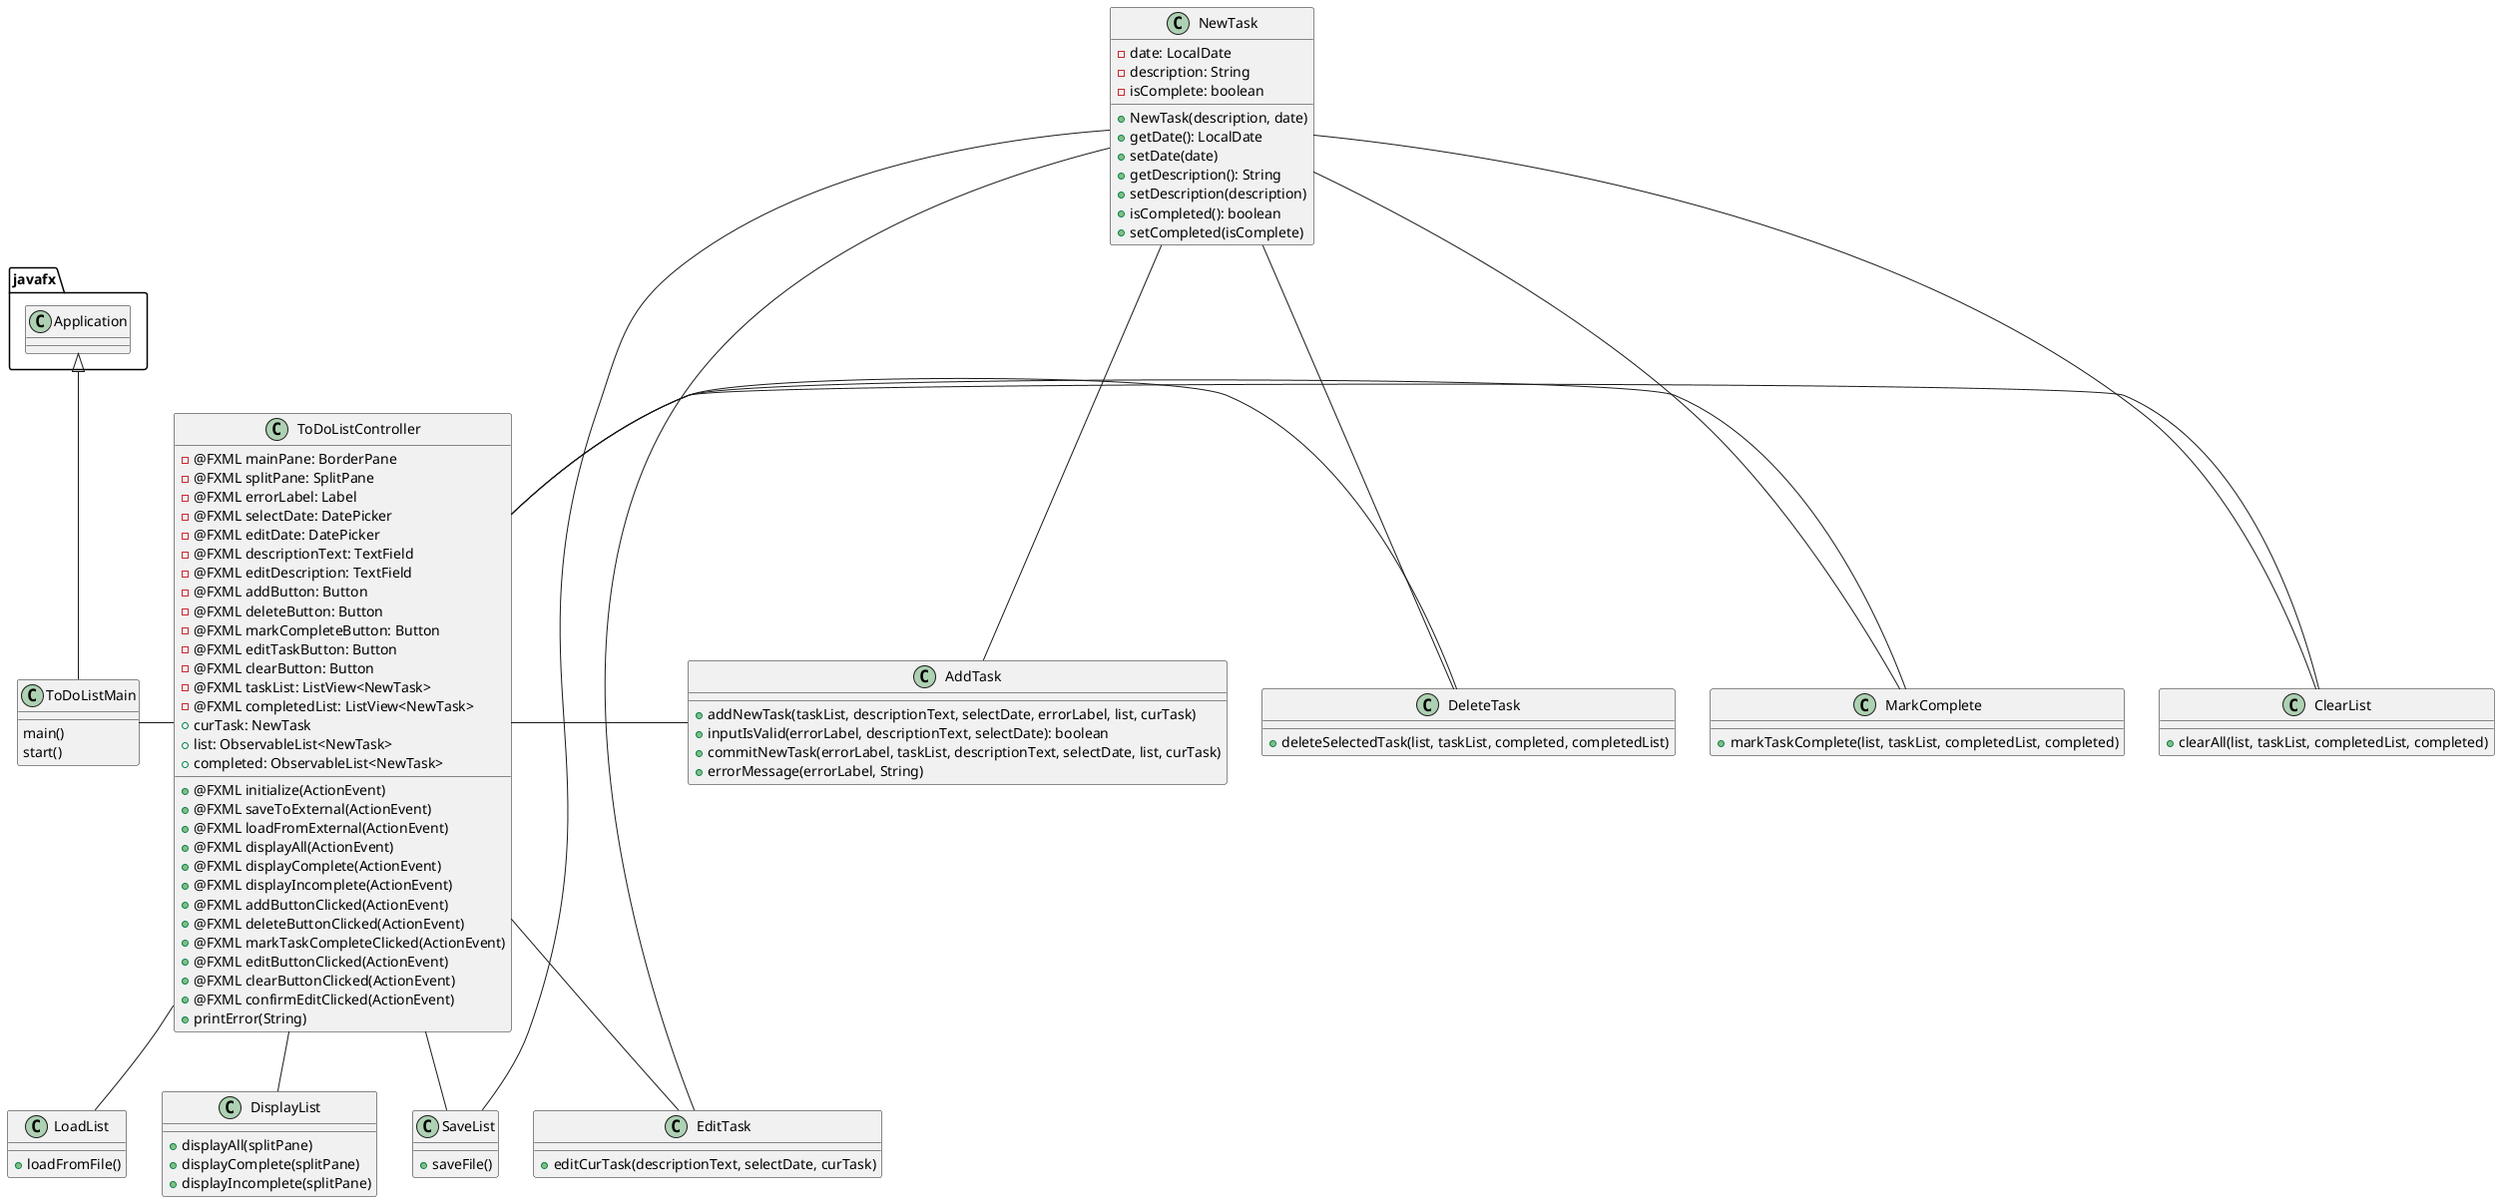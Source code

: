 @startuml
'https://plantuml.com/class-diagram

class ToDoListMain {
    main()
    start()
}

class ToDoListController {
    - @FXML mainPane: BorderPane
    - @FXML splitPane: SplitPane
    - @FXML errorLabel: Label
    - @FXML selectDate: DatePicker
    - @FXML editDate: DatePicker
    - @FXML descriptionText: TextField
    - @FXML editDescription: TextField
    - @FXML addButton: Button
    - @FXML deleteButton: Button
    - @FXML markCompleteButton: Button
    - @FXML editTaskButton: Button
    - @FXML clearButton: Button
    - @FXML taskList: ListView<NewTask>
    - @FXML completedList: ListView<NewTask>
    + curTask: NewTask
    + list: ObservableList<NewTask>
    + completed: ObservableList<NewTask>

    + @FXML initialize(ActionEvent)
    + @FXML saveToExternal(ActionEvent)
    + @FXML loadFromExternal(ActionEvent)
    + @FXML displayAll(ActionEvent)
    + @FXML displayComplete(ActionEvent)
    + @FXML displayIncomplete(ActionEvent)
    + @FXML addButtonClicked(ActionEvent)
    + @FXML deleteButtonClicked(ActionEvent)
    + @FXML markTaskCompleteClicked(ActionEvent)
    + @FXML editButtonClicked(ActionEvent)
    + @FXML clearButtonClicked(ActionEvent)
    + @FXML confirmEditClicked(ActionEvent)
    + printError(String)
}

class NewTask {
    - date: LocalDate
    - description: String
    - isComplete: boolean

    + NewTask(description, date)
    + getDate(): LocalDate
    + setDate(date)
    + getDescription(): String
    + setDescription(description)
    + isCompleted(): boolean
    + setCompleted(isComplete)
}

class AddTask {
    + addNewTask(taskList, descriptionText, selectDate, errorLabel, list, curTask)
    + inputIsValid(errorLabel, descriptionText, selectDate): boolean
    + commitNewTask(errorLabel, taskList, descriptionText, selectDate, list, curTask)
    + errorMessage(errorLabel, String)
}

class DeleteTask {
    + deleteSelectedTask(list, taskList, completed, completedList)
}

class MarkComplete {
    + markTaskComplete(list, taskList, completedList, completed)
}

class DisplayList {
    + displayAll(splitPane)
    + displayComplete(splitPane)
    + displayIncomplete(splitPane)
}

class ClearList {
    + clearAll(list, taskList, completedList, completed)
}

class EditTask {
    + editCurTask(descriptionText, selectDate, curTask)
}

class SaveList {
    + saveFile()
}

class LoadList {
    + loadFromFile()
}

javafx.Application <|-- ToDoListMain
ToDoListMain - ToDoListController
ToDoListController - AddTask
ToDoListController - DeleteTask
ToDoListController - MarkComplete
ToDoListController -- EditTask
ToDoListController - ClearList
ToDoListController -- DisplayList
ToDoListController -- SaveList
ToDoListController -- LoadList
NewTask --- AddTask
NewTask --- DeleteTask
NewTask --- MarkComplete
NewTask - EditTask
NewTask --- ClearList
NewTask - SaveList

@enduml